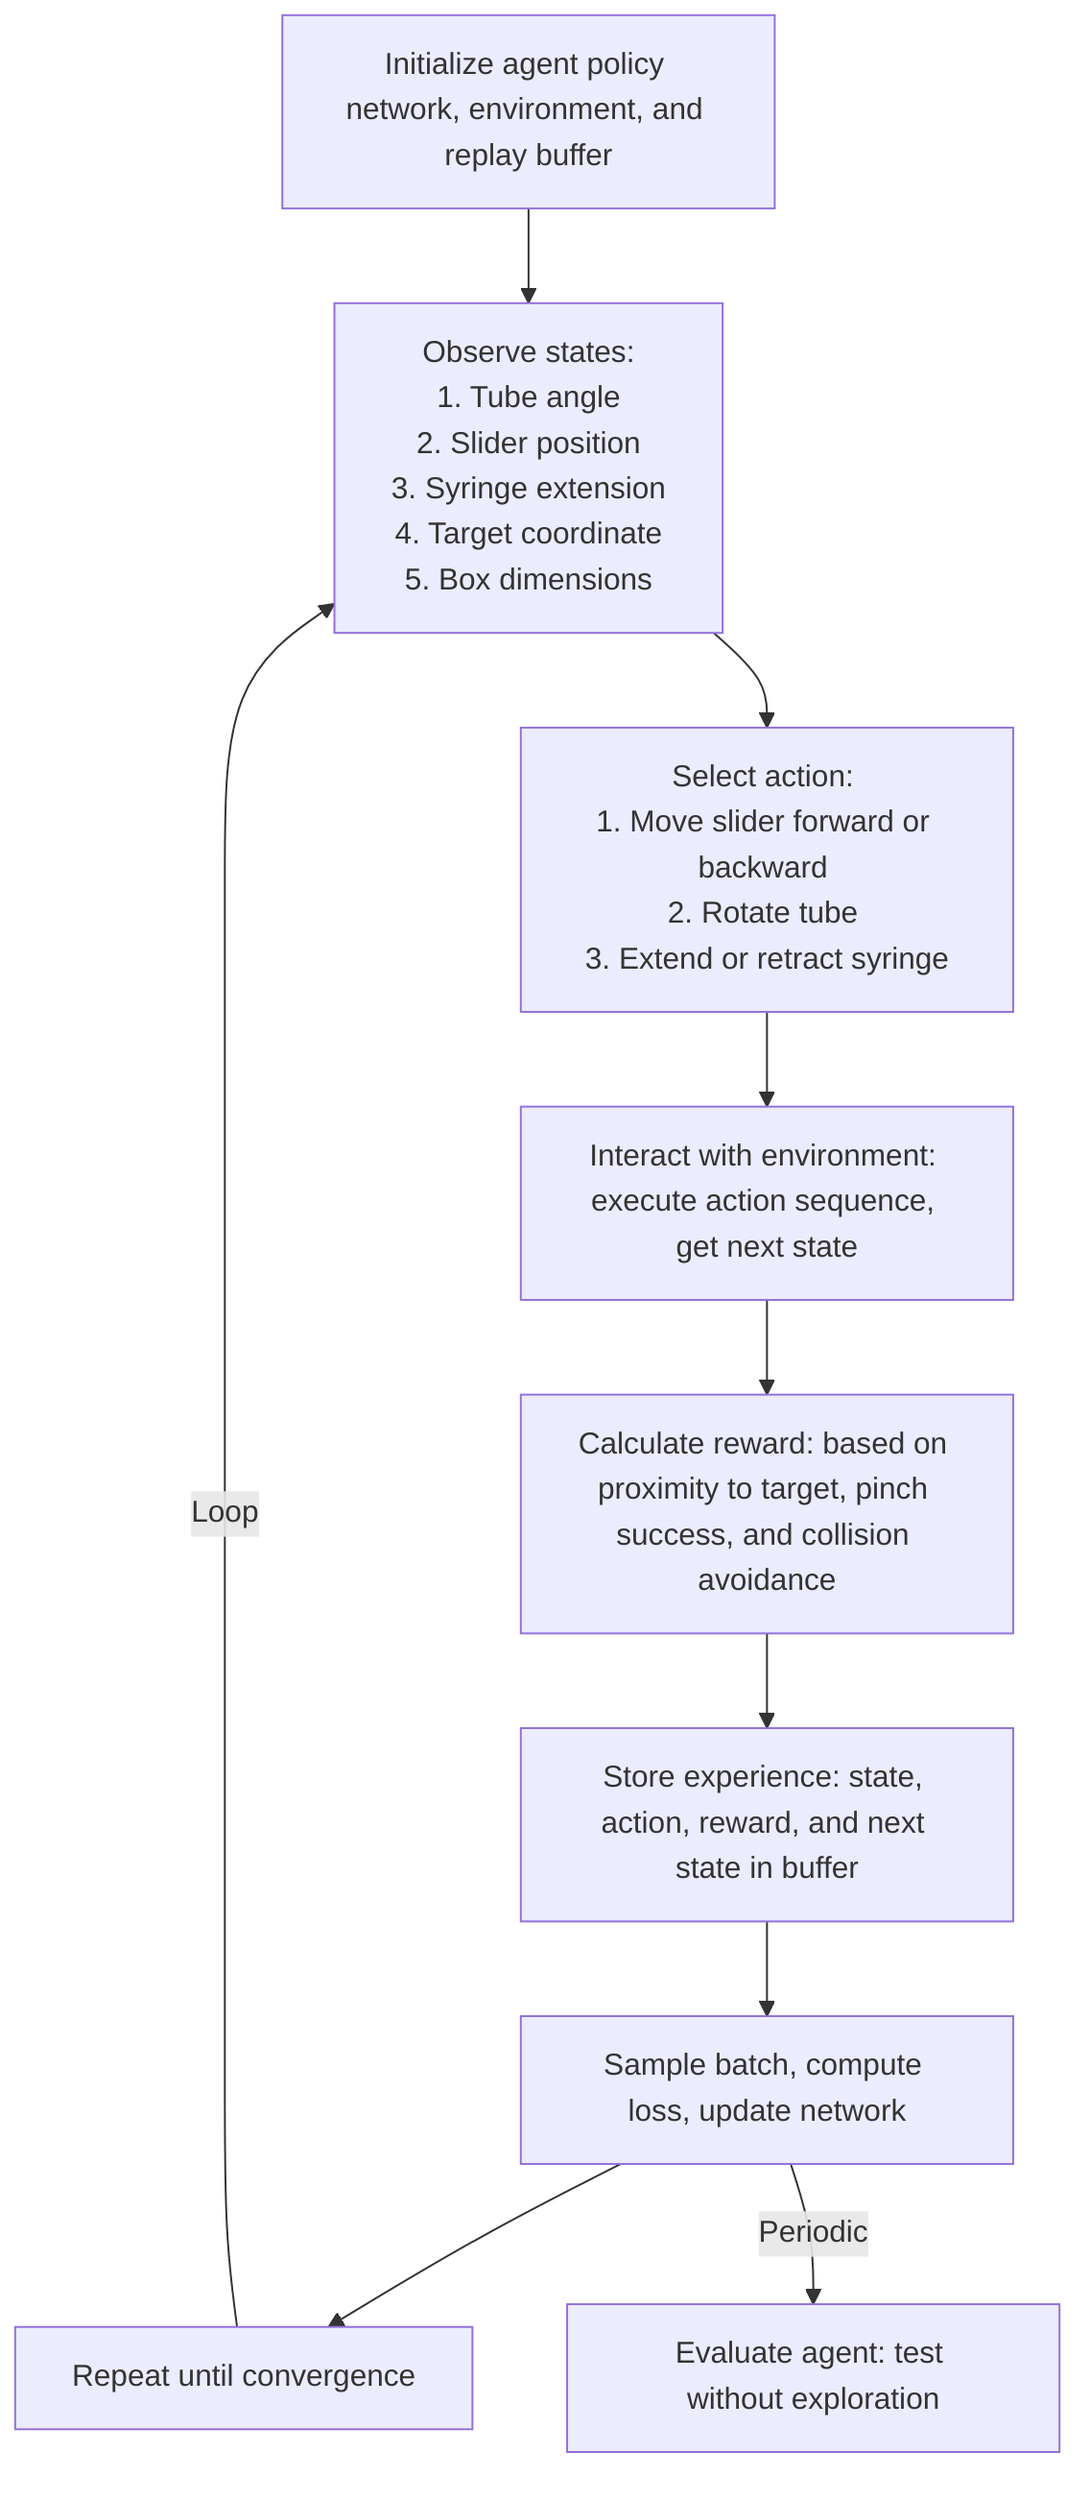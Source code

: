 graph TD
    A[Initialize agent policy network, environment, and replay buffer] --> B
    B[Observe states: <br>1. Tube angle <br>2. Slider position <br>3. Syringe extension <br>4. Target coordinate <br>5. Box dimensions] --> C
    C[Select action: <br>1. Move slider forward or backward <br>2. Rotate tube <br>3. Extend or retract syringe] --> D
    D[Interact with environment: execute action sequence, get next state] --> E
    E[Calculate reward: based on proximity to target, pinch success, and collision avoidance] --> F
    F[Store experience: state, action, reward, and next state in buffer] --> G
    G[Sample batch, compute loss, update network] --> H
    H[Repeat until convergence] -->|Loop| B
    G -->|Periodic| I[Evaluate agent: test without exploration]